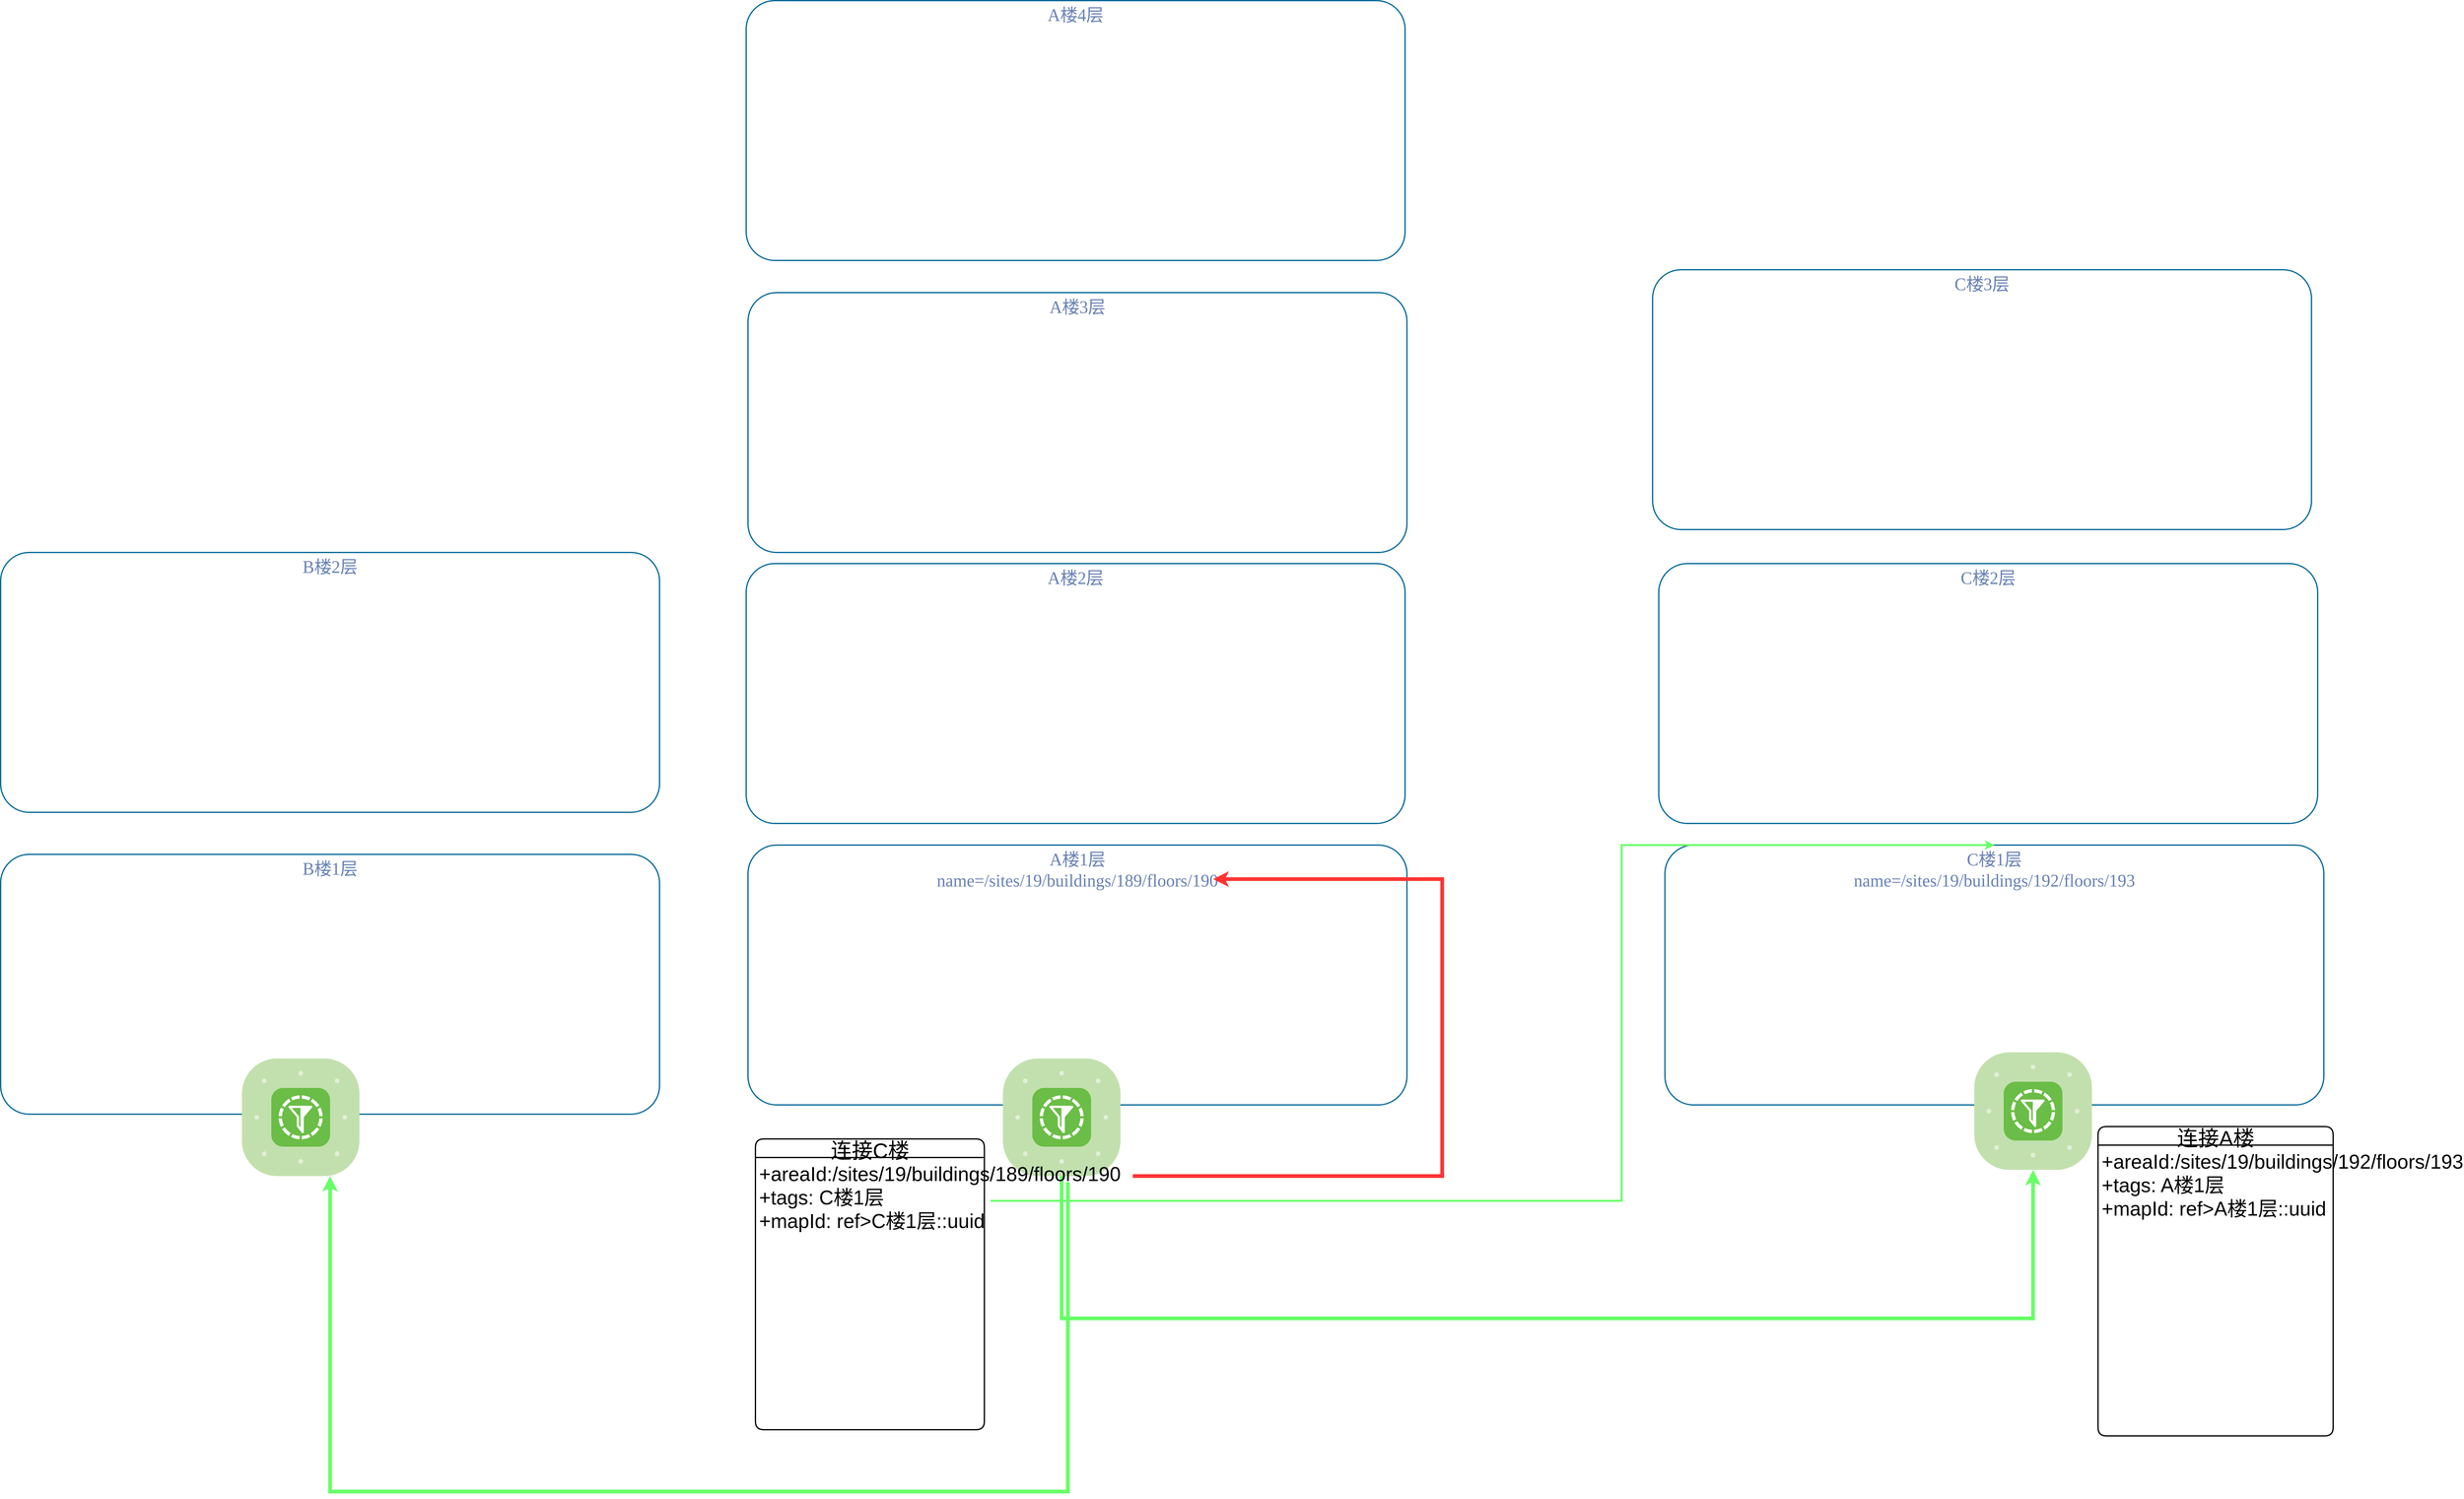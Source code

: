 <mxfile version="17.1.3" type="github">
  <diagram name="Page-1" id="bfe91b75-5d2c-26a0-9c1d-138518896778">
    <mxGraphModel dx="6527" dy="3370" grid="1" gridSize="10" guides="1" tooltips="1" connect="1" arrows="1" fold="1" page="1" pageScale="1" pageWidth="1100" pageHeight="850" background="none" math="0" shadow="0">
      <root>
        <mxCell id="0" />
        <mxCell id="1" parent="0" />
        <mxCell id="7c3789c024ecab99-82" value="A楼1层&lt;br&gt;name=/sites/19/buildings/189/floors/190" style="rounded=1;whiteSpace=wrap;html=1;shadow=0;comic=0;strokeColor=#036897;strokeWidth=2;fillColor=none;fontFamily=Verdana;fontSize=28;fontColor=#6881B3;align=center;arcSize=11;verticalAlign=top;" parent="1" vertex="1">
          <mxGeometry x="78" y="1355" width="1065" height="420" as="geometry" />
        </mxCell>
        <mxCell id="7c3789c024ecab99-81" value="A楼2层" style="rounded=1;whiteSpace=wrap;html=1;shadow=0;comic=0;strokeColor=#036897;strokeWidth=2;fillColor=none;fontFamily=Verdana;fontSize=28;fontColor=#6881B3;align=center;arcSize=11;verticalAlign=top;" parent="1" vertex="1">
          <mxGeometry x="75" y="900" width="1065" height="420" as="geometry" />
        </mxCell>
        <mxCell id="7c3789c024ecab99-79" value="A楼3层" style="rounded=1;whiteSpace=wrap;html=1;shadow=0;comic=0;strokeColor=#036897;strokeWidth=2;fillColor=none;fontFamily=Verdana;fontSize=28;fontColor=#6881B3;align=center;arcSize=11;verticalAlign=top;" parent="1" vertex="1">
          <mxGeometry x="78" y="462" width="1065" height="420" as="geometry" />
        </mxCell>
        <mxCell id="7c3789c024ecab99-78" value="A楼4层" style="rounded=1;whiteSpace=wrap;html=1;shadow=0;comic=0;strokeColor=#036897;strokeWidth=2;fillColor=none;fontFamily=Verdana;fontSize=28;fontColor=#6881B3;align=center;arcSize=11;verticalAlign=top;" parent="1" vertex="1">
          <mxGeometry x="75" y="-10" width="1065" height="420" as="geometry" />
        </mxCell>
        <mxCell id="iDhdd3Mb0PDvgbOndrzR-1" value="C楼1层&lt;br&gt;name=/sites/19/buildings/192/floors/193" style="rounded=1;whiteSpace=wrap;html=1;shadow=0;comic=0;strokeColor=#036897;strokeWidth=2;fillColor=none;fontFamily=Verdana;fontSize=28;fontColor=#6881B3;align=center;arcSize=11;verticalAlign=top;" vertex="1" parent="1">
          <mxGeometry x="1560" y="1355" width="1065" height="420" as="geometry" />
        </mxCell>
        <mxCell id="iDhdd3Mb0PDvgbOndrzR-2" value="C楼2层" style="rounded=1;whiteSpace=wrap;html=1;shadow=0;comic=0;strokeColor=#036897;strokeWidth=2;fillColor=none;fontFamily=Verdana;fontSize=28;fontColor=#6881B3;align=center;arcSize=11;verticalAlign=top;" vertex="1" parent="1">
          <mxGeometry x="1550" y="900" width="1065" height="420" as="geometry" />
        </mxCell>
        <mxCell id="iDhdd3Mb0PDvgbOndrzR-3" value="C楼3层" style="rounded=1;whiteSpace=wrap;html=1;shadow=0;comic=0;strokeColor=#036897;strokeWidth=2;fillColor=none;fontFamily=Verdana;fontSize=28;fontColor=#6881B3;align=center;arcSize=11;verticalAlign=top;" vertex="1" parent="1">
          <mxGeometry x="1540" y="425" width="1065" height="420" as="geometry" />
        </mxCell>
        <mxCell id="iDhdd3Mb0PDvgbOndrzR-7" style="edgeStyle=orthogonalEdgeStyle;rounded=0;orthogonalLoop=1;jettySize=auto;html=1;entryX=0.5;entryY=1;entryDx=0;entryDy=0;entryPerimeter=0;strokeWidth=6;strokeColor=#66FF66;" edge="1" parent="1" source="iDhdd3Mb0PDvgbOndrzR-5" target="iDhdd3Mb0PDvgbOndrzR-6">
          <mxGeometry relative="1" as="geometry">
            <Array as="points">
              <mxPoint x="585" y="2120" />
              <mxPoint x="2155" y="2120" />
            </Array>
          </mxGeometry>
        </mxCell>
        <mxCell id="iDhdd3Mb0PDvgbOndrzR-5" value="" style="verticalLabelPosition=bottom;sketch=0;html=1;fillColor=#6ABD46;strokeColor=#ffffff;verticalAlign=top;align=center;points=[[0.085,0.085,0],[0.915,0.085,0],[0.915,0.915,0],[0.085,0.915,0],[0.25,0,0],[0.5,0,0],[0.75,0,0],[1,0.25,0],[1,0.5,0],[1,0.75,0],[0.75,1,0],[0.5,1,0],[0.25,1,0],[0,0.75,0],[0,0.5,0],[0,0.25,0]];pointerEvents=1;shape=mxgraph.cisco_safe.compositeIcon;bgIcon=mxgraph.cisco_safe.architecture.generic_appliance;resIcon=mxgraph.cisco_safe.architecture.endpoint_concentrator;" vertex="1" parent="1">
          <mxGeometry x="490" y="1700" width="190" height="190" as="geometry" />
        </mxCell>
        <mxCell id="iDhdd3Mb0PDvgbOndrzR-6" value="" style="verticalLabelPosition=bottom;sketch=0;html=1;fillColor=#6ABD46;strokeColor=#ffffff;verticalAlign=top;align=center;points=[[0.085,0.085,0],[0.915,0.085,0],[0.915,0.915,0],[0.085,0.915,0],[0.25,0,0],[0.5,0,0],[0.75,0,0],[1,0.25,0],[1,0.5,0],[1,0.75,0],[0.75,1,0],[0.5,1,0],[0.25,1,0],[0,0.75,0],[0,0.5,0],[0,0.25,0]];pointerEvents=1;shape=mxgraph.cisco_safe.compositeIcon;bgIcon=mxgraph.cisco_safe.architecture.generic_appliance;resIcon=mxgraph.cisco_safe.architecture.endpoint_concentrator;" vertex="1" parent="1">
          <mxGeometry x="2060" y="1690" width="190" height="190" as="geometry" />
        </mxCell>
        <mxCell id="iDhdd3Mb0PDvgbOndrzR-12" value="连接C楼" style="swimlane;childLayout=stackLayout;horizontal=1;startSize=30;horizontalStack=0;rounded=1;fontSize=34;fontStyle=0;strokeWidth=2;resizeParent=0;resizeLast=1;shadow=0;dashed=0;align=center;" vertex="1" parent="1">
          <mxGeometry x="90" y="1830" width="370" height="470" as="geometry" />
        </mxCell>
        <mxCell id="iDhdd3Mb0PDvgbOndrzR-13" value="+areaId:/sites/19/buildings/189/floors/190&#xa;+tags: C楼1层&#xa;+mapId: ref&gt;C楼1层::uuid" style="align=left;strokeColor=none;fillColor=none;spacingLeft=4;fontSize=32;verticalAlign=top;resizable=0;rotatable=0;part=1;" vertex="1" parent="iDhdd3Mb0PDvgbOndrzR-12">
          <mxGeometry y="30" width="370" height="440" as="geometry" />
        </mxCell>
        <mxCell id="iDhdd3Mb0PDvgbOndrzR-16" value="连接A楼" style="swimlane;childLayout=stackLayout;horizontal=1;startSize=30;horizontalStack=0;rounded=1;fontSize=34;fontStyle=0;strokeWidth=2;resizeParent=0;resizeLast=1;shadow=0;dashed=0;align=center;" vertex="1" parent="1">
          <mxGeometry x="2260" y="1810" width="380" height="500" as="geometry" />
        </mxCell>
        <mxCell id="iDhdd3Mb0PDvgbOndrzR-17" value="+areaId:/sites/19/buildings/192/floors/193&#xa;+tags: A楼1层&#xa;+mapId: ref&gt;A楼1层::uuid" style="align=left;strokeColor=none;fillColor=none;spacingLeft=4;fontSize=32;verticalAlign=top;resizable=0;rotatable=0;part=1;" vertex="1" parent="iDhdd3Mb0PDvgbOndrzR-16">
          <mxGeometry y="30" width="380" height="470" as="geometry" />
        </mxCell>
        <mxCell id="iDhdd3Mb0PDvgbOndrzR-19" value="" style="edgeStyle=elbowEdgeStyle;elbow=horizontal;endArrow=classic;html=1;rounded=0;fontSize=32;strokeColor=#FF3333;strokeWidth=6;fontColor=#FF3333;entryX=0.706;entryY=0.131;entryDx=0;entryDy=0;entryPerimeter=0;" edge="1" parent="1" target="7c3789c024ecab99-82">
          <mxGeometry width="50" height="50" relative="1" as="geometry">
            <mxPoint x="700" y="1890" as="sourcePoint" />
            <mxPoint x="1580" y="1660" as="targetPoint" />
            <Array as="points">
              <mxPoint x="1200" y="1730" />
            </Array>
          </mxGeometry>
        </mxCell>
        <mxCell id="iDhdd3Mb0PDvgbOndrzR-20" value="" style="edgeStyle=elbowEdgeStyle;elbow=horizontal;endArrow=classic;html=1;rounded=0;fontSize=32;fontColor=#FF3333;strokeColor=#66FF66;strokeWidth=3;entryX=0.5;entryY=0;entryDx=0;entryDy=0;" edge="1" parent="1" target="iDhdd3Mb0PDvgbOndrzR-1">
          <mxGeometry width="50" height="50" relative="1" as="geometry">
            <mxPoint x="470" y="1930" as="sourcePoint" />
            <mxPoint x="1580" y="1660" as="targetPoint" />
            <Array as="points">
              <mxPoint x="1490" y="1630" />
            </Array>
          </mxGeometry>
        </mxCell>
        <mxCell id="iDhdd3Mb0PDvgbOndrzR-21" value="B楼2层" style="rounded=1;whiteSpace=wrap;html=1;shadow=0;comic=0;strokeColor=#036897;strokeWidth=2;fillColor=none;fontFamily=Verdana;fontSize=28;fontColor=#6881B3;align=center;arcSize=11;verticalAlign=top;" vertex="1" parent="1">
          <mxGeometry x="-1130" y="882" width="1065" height="420" as="geometry" />
        </mxCell>
        <mxCell id="iDhdd3Mb0PDvgbOndrzR-22" value="B楼1层" style="rounded=1;whiteSpace=wrap;html=1;shadow=0;comic=0;strokeColor=#036897;strokeWidth=2;fillColor=none;fontFamily=Verdana;fontSize=28;fontColor=#6881B3;align=center;arcSize=11;verticalAlign=top;" vertex="1" parent="1">
          <mxGeometry x="-1130" y="1370" width="1065" height="420" as="geometry" />
        </mxCell>
        <mxCell id="iDhdd3Mb0PDvgbOndrzR-23" value="" style="verticalLabelPosition=bottom;sketch=0;html=1;fillColor=#6ABD46;strokeColor=#ffffff;verticalAlign=top;align=center;points=[[0.085,0.085,0],[0.915,0.085,0],[0.915,0.915,0],[0.085,0.915,0],[0.25,0,0],[0.5,0,0],[0.75,0,0],[1,0.25,0],[1,0.5,0],[1,0.75,0],[0.75,1,0],[0.5,1,0],[0.25,1,0],[0,0.75,0],[0,0.5,0],[0,0.25,0]];pointerEvents=1;shape=mxgraph.cisco_safe.compositeIcon;bgIcon=mxgraph.cisco_safe.architecture.generic_appliance;resIcon=mxgraph.cisco_safe.architecture.endpoint_concentrator;" vertex="1" parent="1">
          <mxGeometry x="-740" y="1700" width="190" height="190" as="geometry" />
        </mxCell>
        <mxCell id="iDhdd3Mb0PDvgbOndrzR-24" style="edgeStyle=orthogonalEdgeStyle;rounded=0;orthogonalLoop=1;jettySize=auto;html=1;entryX=0.75;entryY=1;entryDx=0;entryDy=0;entryPerimeter=0;strokeWidth=6;strokeColor=#66FF66;" edge="1" parent="1" target="iDhdd3Mb0PDvgbOndrzR-23">
          <mxGeometry relative="1" as="geometry">
            <mxPoint x="595" y="1900" as="sourcePoint" />
            <mxPoint x="2165" y="1890" as="targetPoint" />
            <Array as="points">
              <mxPoint x="595" y="2400" />
              <mxPoint x="-597" y="2400" />
            </Array>
          </mxGeometry>
        </mxCell>
      </root>
    </mxGraphModel>
  </diagram>
</mxfile>
